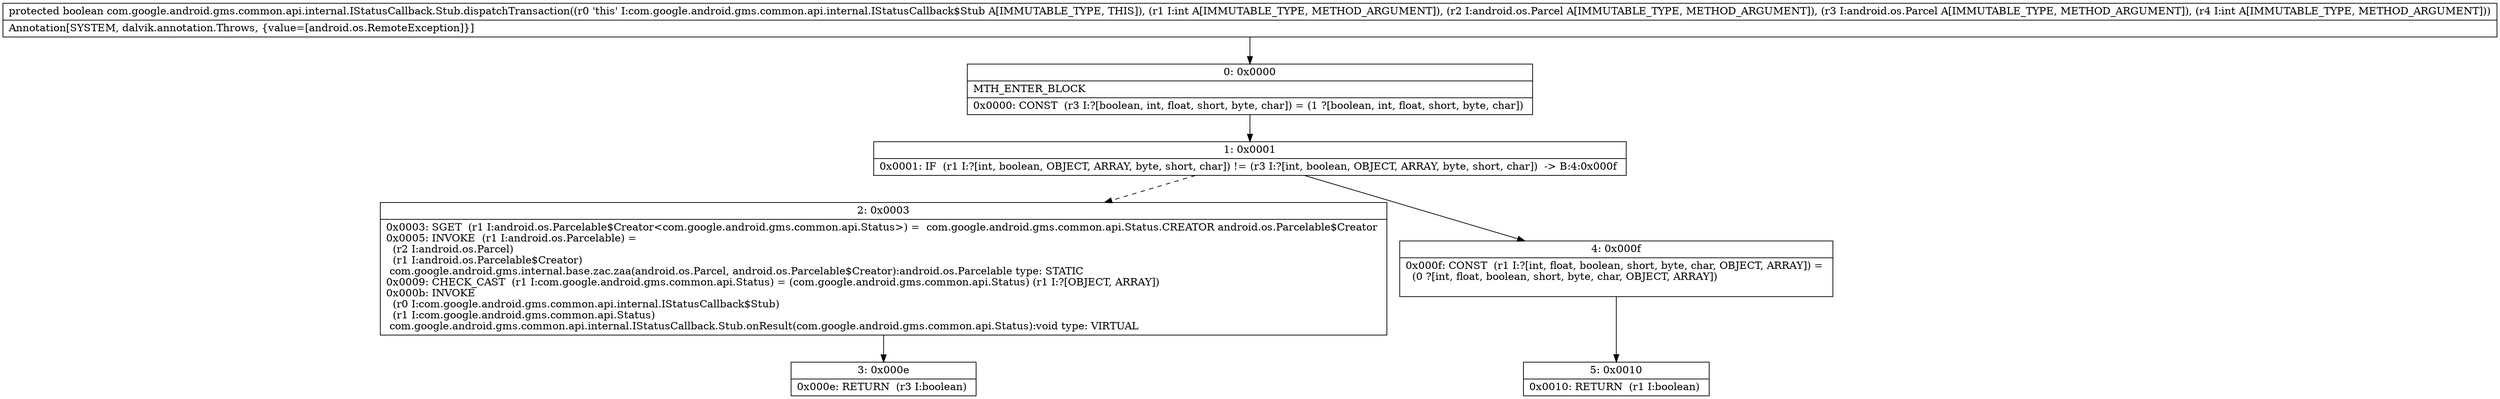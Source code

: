 digraph "CFG forcom.google.android.gms.common.api.internal.IStatusCallback.Stub.dispatchTransaction(ILandroid\/os\/Parcel;Landroid\/os\/Parcel;I)Z" {
Node_0 [shape=record,label="{0\:\ 0x0000|MTH_ENTER_BLOCK\l|0x0000: CONST  (r3 I:?[boolean, int, float, short, byte, char]) = (1 ?[boolean, int, float, short, byte, char]) \l}"];
Node_1 [shape=record,label="{1\:\ 0x0001|0x0001: IF  (r1 I:?[int, boolean, OBJECT, ARRAY, byte, short, char]) != (r3 I:?[int, boolean, OBJECT, ARRAY, byte, short, char])  \-\> B:4:0x000f \l}"];
Node_2 [shape=record,label="{2\:\ 0x0003|0x0003: SGET  (r1 I:android.os.Parcelable$Creator\<com.google.android.gms.common.api.Status\>) =  com.google.android.gms.common.api.Status.CREATOR android.os.Parcelable$Creator \l0x0005: INVOKE  (r1 I:android.os.Parcelable) = \l  (r2 I:android.os.Parcel)\l  (r1 I:android.os.Parcelable$Creator)\l com.google.android.gms.internal.base.zac.zaa(android.os.Parcel, android.os.Parcelable$Creator):android.os.Parcelable type: STATIC \l0x0009: CHECK_CAST  (r1 I:com.google.android.gms.common.api.Status) = (com.google.android.gms.common.api.Status) (r1 I:?[OBJECT, ARRAY]) \l0x000b: INVOKE  \l  (r0 I:com.google.android.gms.common.api.internal.IStatusCallback$Stub)\l  (r1 I:com.google.android.gms.common.api.Status)\l com.google.android.gms.common.api.internal.IStatusCallback.Stub.onResult(com.google.android.gms.common.api.Status):void type: VIRTUAL \l}"];
Node_3 [shape=record,label="{3\:\ 0x000e|0x000e: RETURN  (r3 I:boolean) \l}"];
Node_4 [shape=record,label="{4\:\ 0x000f|0x000f: CONST  (r1 I:?[int, float, boolean, short, byte, char, OBJECT, ARRAY]) = \l  (0 ?[int, float, boolean, short, byte, char, OBJECT, ARRAY])\l \l}"];
Node_5 [shape=record,label="{5\:\ 0x0010|0x0010: RETURN  (r1 I:boolean) \l}"];
MethodNode[shape=record,label="{protected boolean com.google.android.gms.common.api.internal.IStatusCallback.Stub.dispatchTransaction((r0 'this' I:com.google.android.gms.common.api.internal.IStatusCallback$Stub A[IMMUTABLE_TYPE, THIS]), (r1 I:int A[IMMUTABLE_TYPE, METHOD_ARGUMENT]), (r2 I:android.os.Parcel A[IMMUTABLE_TYPE, METHOD_ARGUMENT]), (r3 I:android.os.Parcel A[IMMUTABLE_TYPE, METHOD_ARGUMENT]), (r4 I:int A[IMMUTABLE_TYPE, METHOD_ARGUMENT]))  | Annotation[SYSTEM, dalvik.annotation.Throws, \{value=[android.os.RemoteException]\}]\l}"];
MethodNode -> Node_0;
Node_0 -> Node_1;
Node_1 -> Node_2[style=dashed];
Node_1 -> Node_4;
Node_2 -> Node_3;
Node_4 -> Node_5;
}

